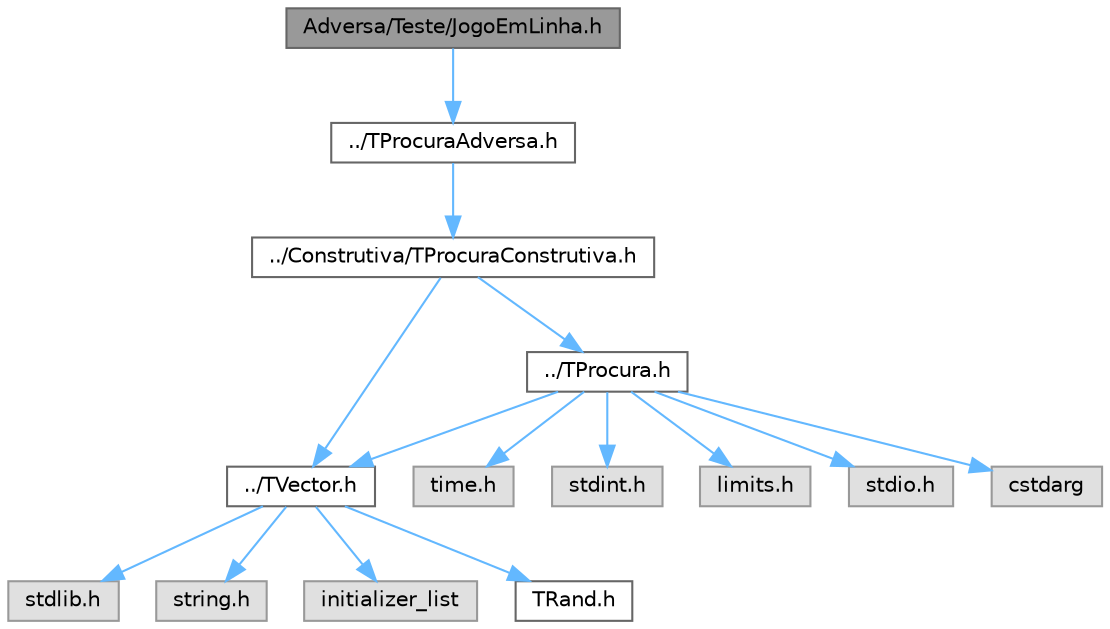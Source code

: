 digraph "Adversa/Teste/JogoEmLinha.h"
{
 // LATEX_PDF_SIZE
  bgcolor="transparent";
  edge [fontname=Helvetica,fontsize=10,labelfontname=Helvetica,labelfontsize=10];
  node [fontname=Helvetica,fontsize=10,shape=box,height=0.2,width=0.4];
  Node1 [id="Node000001",label="Adversa/Teste/JogoEmLinha.h",height=0.2,width=0.4,color="gray40", fillcolor="grey60", style="filled", fontcolor="black",tooltip=" "];
  Node1 -> Node2 [id="edge15_Node000001_Node000002",color="steelblue1",style="solid",tooltip=" "];
  Node2 [id="Node000002",label="../TProcuraAdversa.h",height=0.2,width=0.4,color="grey40", fillcolor="white", style="filled",URL="$TProcuraAdversa_8h.html",tooltip=" "];
  Node2 -> Node3 [id="edge16_Node000002_Node000003",color="steelblue1",style="solid",tooltip=" "];
  Node3 [id="Node000003",label="../Construtiva/TProcuraConstrutiva.h",height=0.2,width=0.4,color="grey40", fillcolor="white", style="filled",URL="$TProcuraConstrutiva_8h.html",tooltip=" "];
  Node3 -> Node4 [id="edge17_Node000003_Node000004",color="steelblue1",style="solid",tooltip=" "];
  Node4 [id="Node000004",label="../TVector.h",height=0.2,width=0.4,color="grey40", fillcolor="white", style="filled",URL="$TVector_8h.html",tooltip="Vetor dinâmico genérico com operações de pilha, conjuntos e algoritmos úteis."];
  Node4 -> Node5 [id="edge18_Node000004_Node000005",color="steelblue1",style="solid",tooltip=" "];
  Node5 [id="Node000005",label="stdlib.h",height=0.2,width=0.4,color="grey60", fillcolor="#E0E0E0", style="filled",tooltip=" "];
  Node4 -> Node6 [id="edge19_Node000004_Node000006",color="steelblue1",style="solid",tooltip=" "];
  Node6 [id="Node000006",label="string.h",height=0.2,width=0.4,color="grey60", fillcolor="#E0E0E0", style="filled",tooltip=" "];
  Node4 -> Node7 [id="edge20_Node000004_Node000007",color="steelblue1",style="solid",tooltip=" "];
  Node7 [id="Node000007",label="initializer_list",height=0.2,width=0.4,color="grey60", fillcolor="#E0E0E0", style="filled",tooltip=" "];
  Node4 -> Node8 [id="edge21_Node000004_Node000008",color="steelblue1",style="solid",tooltip=" "];
  Node8 [id="Node000008",label="TRand.h",height=0.2,width=0.4,color="grey40", fillcolor="white", style="filled",URL="$TRand_8h.html",tooltip="Interface para geração de números aleatórios independentes do sistema operativo."];
  Node3 -> Node9 [id="edge22_Node000003_Node000009",color="steelblue1",style="solid",tooltip=" "];
  Node9 [id="Node000009",label="../TProcura.h",height=0.2,width=0.4,color="grey40", fillcolor="white", style="filled",URL="$TProcura_8h.html",tooltip=" "];
  Node9 -> Node4 [id="edge23_Node000009_Node000004",color="steelblue1",style="solid",tooltip=" "];
  Node9 -> Node10 [id="edge24_Node000009_Node000010",color="steelblue1",style="solid",tooltip=" "];
  Node10 [id="Node000010",label="time.h",height=0.2,width=0.4,color="grey60", fillcolor="#E0E0E0", style="filled",tooltip=" "];
  Node9 -> Node11 [id="edge25_Node000009_Node000011",color="steelblue1",style="solid",tooltip=" "];
  Node11 [id="Node000011",label="stdint.h",height=0.2,width=0.4,color="grey60", fillcolor="#E0E0E0", style="filled",tooltip=" "];
  Node9 -> Node12 [id="edge26_Node000009_Node000012",color="steelblue1",style="solid",tooltip=" "];
  Node12 [id="Node000012",label="limits.h",height=0.2,width=0.4,color="grey60", fillcolor="#E0E0E0", style="filled",tooltip=" "];
  Node9 -> Node13 [id="edge27_Node000009_Node000013",color="steelblue1",style="solid",tooltip=" "];
  Node13 [id="Node000013",label="stdio.h",height=0.2,width=0.4,color="grey60", fillcolor="#E0E0E0", style="filled",tooltip=" "];
  Node9 -> Node14 [id="edge28_Node000009_Node000014",color="steelblue1",style="solid",tooltip=" "];
  Node14 [id="Node000014",label="cstdarg",height=0.2,width=0.4,color="grey60", fillcolor="#E0E0E0", style="filled",tooltip=" "];
}
